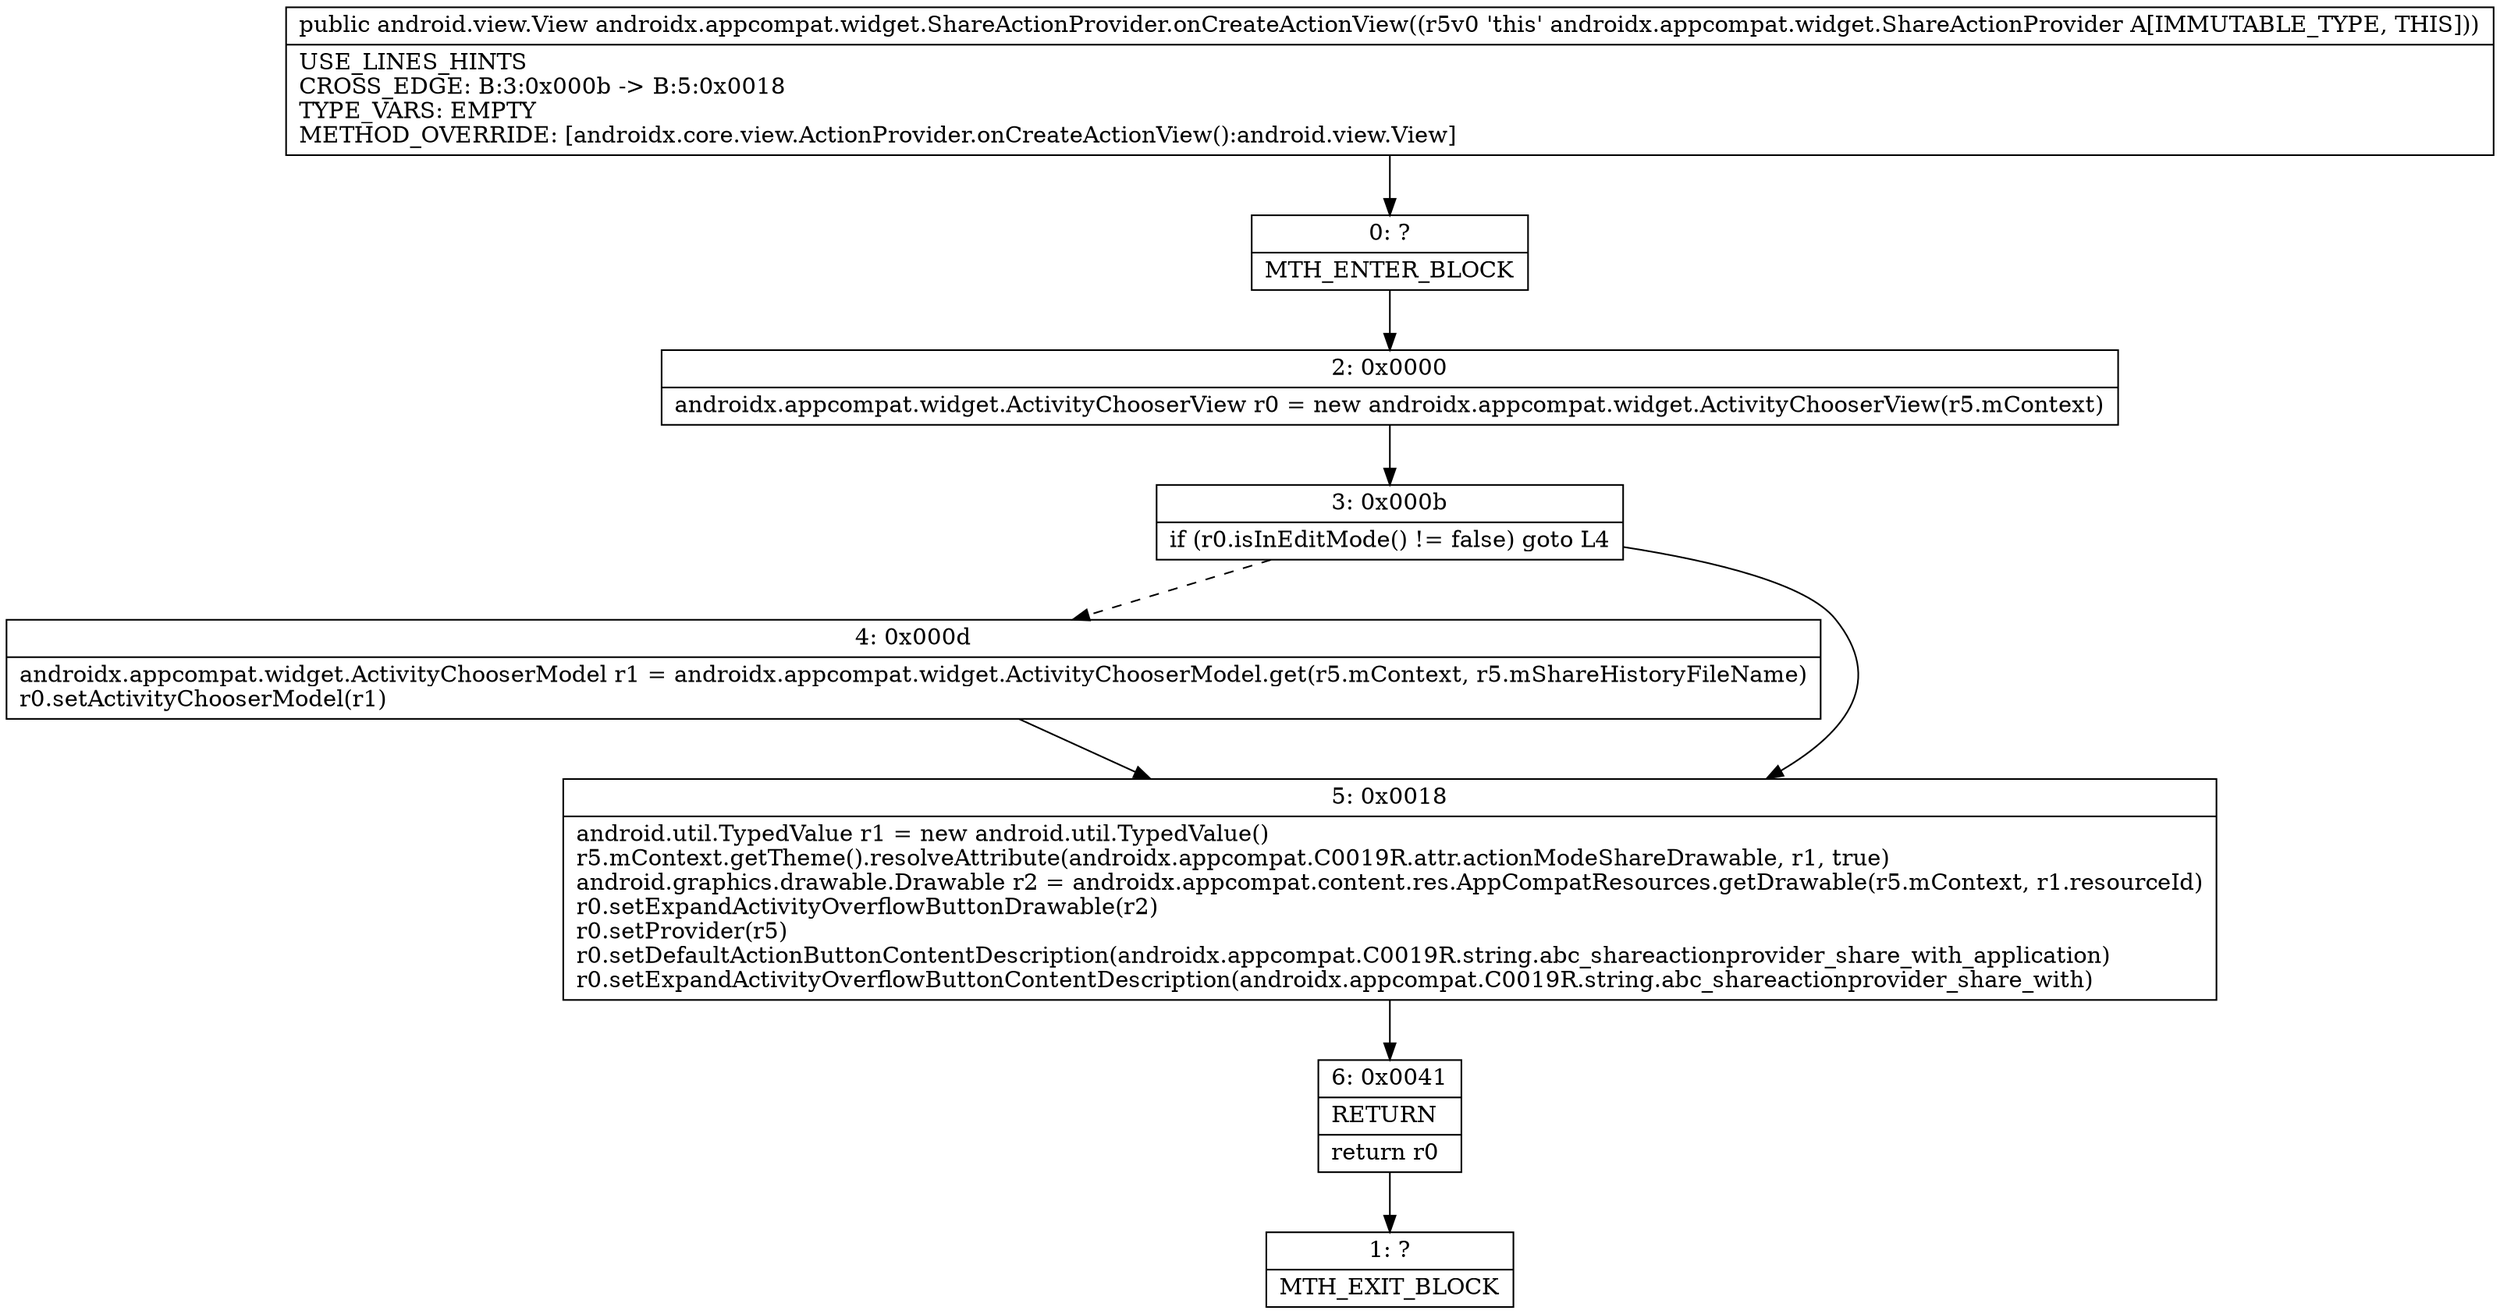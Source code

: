 digraph "CFG forandroidx.appcompat.widget.ShareActionProvider.onCreateActionView()Landroid\/view\/View;" {
Node_0 [shape=record,label="{0\:\ ?|MTH_ENTER_BLOCK\l}"];
Node_2 [shape=record,label="{2\:\ 0x0000|androidx.appcompat.widget.ActivityChooserView r0 = new androidx.appcompat.widget.ActivityChooserView(r5.mContext)\l}"];
Node_3 [shape=record,label="{3\:\ 0x000b|if (r0.isInEditMode() != false) goto L4\l}"];
Node_4 [shape=record,label="{4\:\ 0x000d|androidx.appcompat.widget.ActivityChooserModel r1 = androidx.appcompat.widget.ActivityChooserModel.get(r5.mContext, r5.mShareHistoryFileName)\lr0.setActivityChooserModel(r1)\l}"];
Node_5 [shape=record,label="{5\:\ 0x0018|android.util.TypedValue r1 = new android.util.TypedValue()\lr5.mContext.getTheme().resolveAttribute(androidx.appcompat.C0019R.attr.actionModeShareDrawable, r1, true)\landroid.graphics.drawable.Drawable r2 = androidx.appcompat.content.res.AppCompatResources.getDrawable(r5.mContext, r1.resourceId)\lr0.setExpandActivityOverflowButtonDrawable(r2)\lr0.setProvider(r5)\lr0.setDefaultActionButtonContentDescription(androidx.appcompat.C0019R.string.abc_shareactionprovider_share_with_application)\lr0.setExpandActivityOverflowButtonContentDescription(androidx.appcompat.C0019R.string.abc_shareactionprovider_share_with)\l}"];
Node_6 [shape=record,label="{6\:\ 0x0041|RETURN\l|return r0\l}"];
Node_1 [shape=record,label="{1\:\ ?|MTH_EXIT_BLOCK\l}"];
MethodNode[shape=record,label="{public android.view.View androidx.appcompat.widget.ShareActionProvider.onCreateActionView((r5v0 'this' androidx.appcompat.widget.ShareActionProvider A[IMMUTABLE_TYPE, THIS]))  | USE_LINES_HINTS\lCROSS_EDGE: B:3:0x000b \-\> B:5:0x0018\lTYPE_VARS: EMPTY\lMETHOD_OVERRIDE: [androidx.core.view.ActionProvider.onCreateActionView():android.view.View]\l}"];
MethodNode -> Node_0;Node_0 -> Node_2;
Node_2 -> Node_3;
Node_3 -> Node_4[style=dashed];
Node_3 -> Node_5;
Node_4 -> Node_5;
Node_5 -> Node_6;
Node_6 -> Node_1;
}

